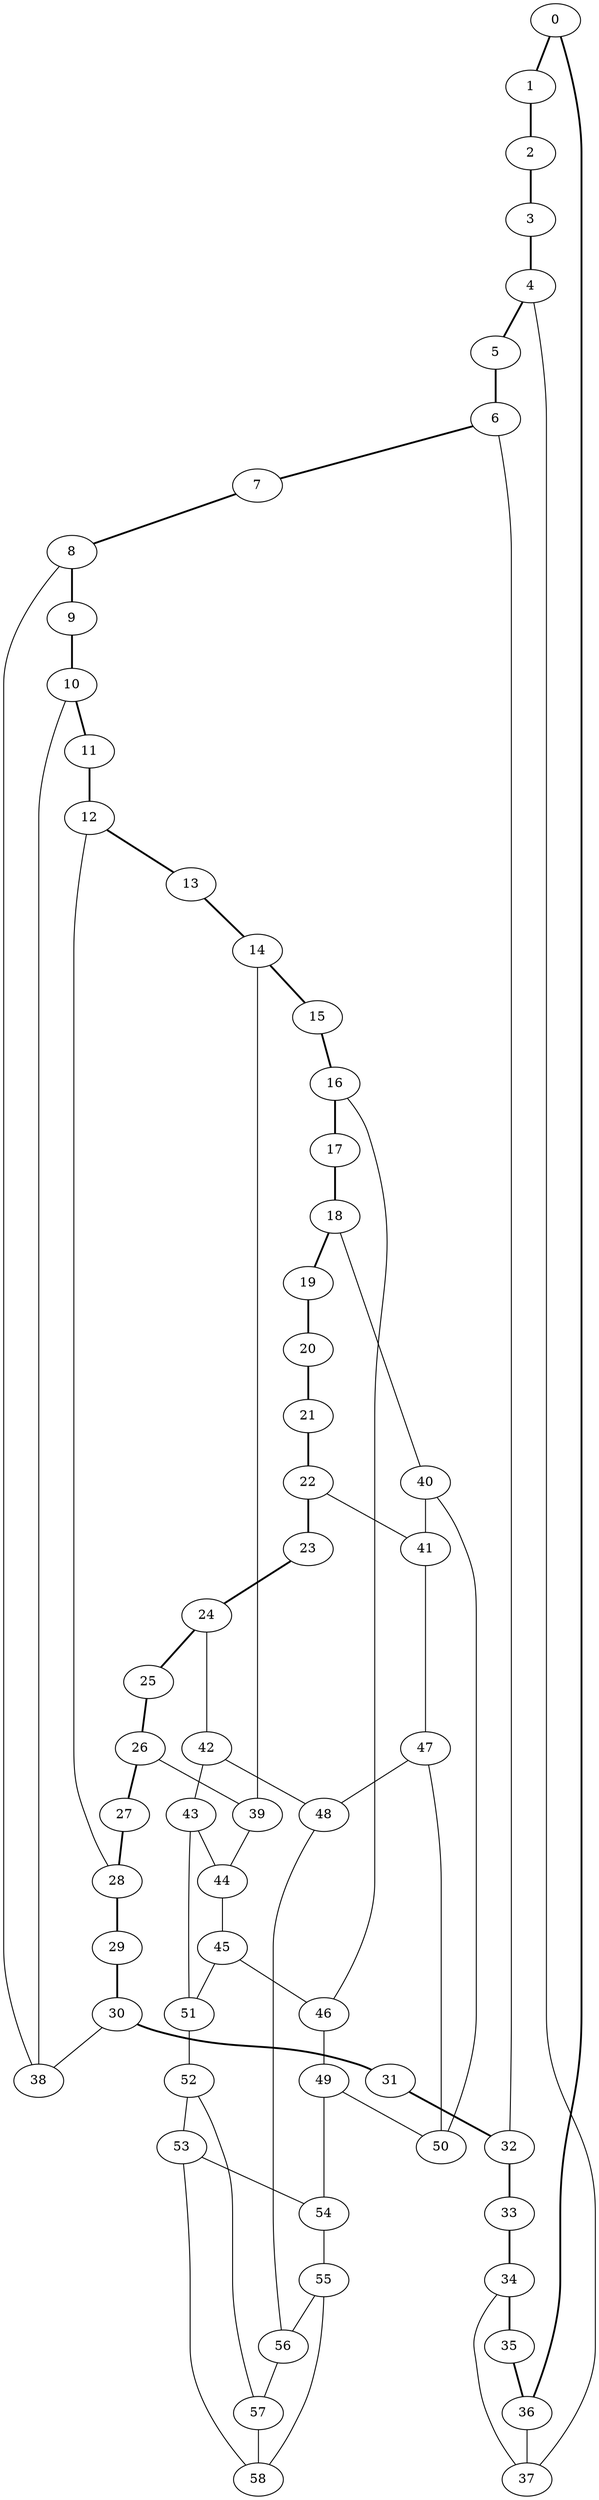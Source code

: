 graph G {
0 [ pos = " 12.00,0.00!" ];
0 -- 1[style=bold];
0 -- 36[style=bold];
1 [ pos = " 11.83,2.03!" ];
1 -- 2[style=bold];
2 [ pos = " 11.31,4.00!" ];
2 -- 3[style=bold];
3 [ pos = " 10.48,5.85!" ];
3 -- 4[style=bold];
4 [ pos = " 9.34,7.54!" ];
4 -- 5[style=bold];
4 -- 37;
5 [ pos = " 7.93,9.01!" ];
5 -- 6[style=bold];
6 [ pos = " 6.29,10.22!" ];
6 -- 7[style=bold];
6 -- 32;
7 [ pos = " 4.47,11.13!" ];
7 -- 8[style=bold];
8 [ pos = " 2.53,11.73!" ];
8 -- 9[style=bold];
8 -- 38;
9 [ pos = " 0.51,11.99!" ];
9 -- 10[style=bold];
10 [ pos = " -1.52,11.90!" ];
10 -- 11[style=bold];
10 -- 38;
11 [ pos = " -3.51,11.47!" ];
11 -- 12[style=bold];
12 [ pos = " -5.40,10.72!" ];
12 -- 13[style=bold];
12 -- 28;
13 [ pos = " -7.14,9.65!" ];
13 -- 14[style=bold];
14 [ pos = " -8.66,8.30!" ];
14 -- 15[style=bold];
14 -- 39;
15 [ pos = " -9.94,6.72!" ];
15 -- 16[style=bold];
16 [ pos = " -10.93,4.94!" ];
16 -- 17[style=bold];
16 -- 46;
17 [ pos = " -11.61,3.02!" ];
17 -- 18[style=bold];
18 [ pos = " -11.96,1.02!" ];
18 -- 19[style=bold];
18 -- 40;
19 [ pos = " -11.96,-1.02!" ];
19 -- 20[style=bold];
20 [ pos = " -11.61,-3.02!" ];
20 -- 21[style=bold];
21 [ pos = " -10.93,-4.94!" ];
21 -- 22[style=bold];
22 [ pos = " -9.94,-6.72!" ];
22 -- 23[style=bold];
22 -- 41;
23 [ pos = " -8.66,-8.30!" ];
23 -- 24[style=bold];
24 [ pos = " -7.14,-9.65!" ];
24 -- 25[style=bold];
24 -- 42;
25 [ pos = " -5.40,-10.72!" ];
25 -- 26[style=bold];
26 [ pos = " -3.51,-11.47!" ];
26 -- 27[style=bold];
26 -- 39;
27 [ pos = " -1.52,-11.90!" ];
27 -- 28[style=bold];
28 [ pos = " 0.51,-11.99!" ];
28 -- 29[style=bold];
29 [ pos = " 2.53,-11.73!" ];
29 -- 30[style=bold];
30 [ pos = " 4.47,-11.13!" ];
30 -- 31[style=bold];
30 -- 38;
31 [ pos = " 6.29,-10.22!" ];
31 -- 32[style=bold];
32 [ pos = " 7.93,-9.01!" ];
32 -- 33[style=bold];
33 [ pos = " 9.34,-7.54!" ];
33 -- 34[style=bold];
34 [ pos = " 10.48,-5.85!" ];
34 -- 35[style=bold];
34 -- 37;
35 [ pos = " 11.31,-4.00!" ];
35 -- 36[style=bold];
36 [ pos = " 11.83,-2.03!" ];
36 -- 37;
39 -- 44;
40 -- 41;
40 -- 50;
41 -- 47;
42 -- 43;
42 -- 48;
43 -- 44;
43 -- 51;
44 -- 45;
45 -- 46;
45 -- 51;
46 -- 49;
47 -- 48;
47 -- 50;
48 -- 56;
49 -- 50;
49 -- 54;
51 -- 52;
52 -- 53;
52 -- 57;
53 -- 54;
53 -- 58;
54 -- 55;
55 -- 56;
55 -- 58;
56 -- 57;
57 -- 58;
}
